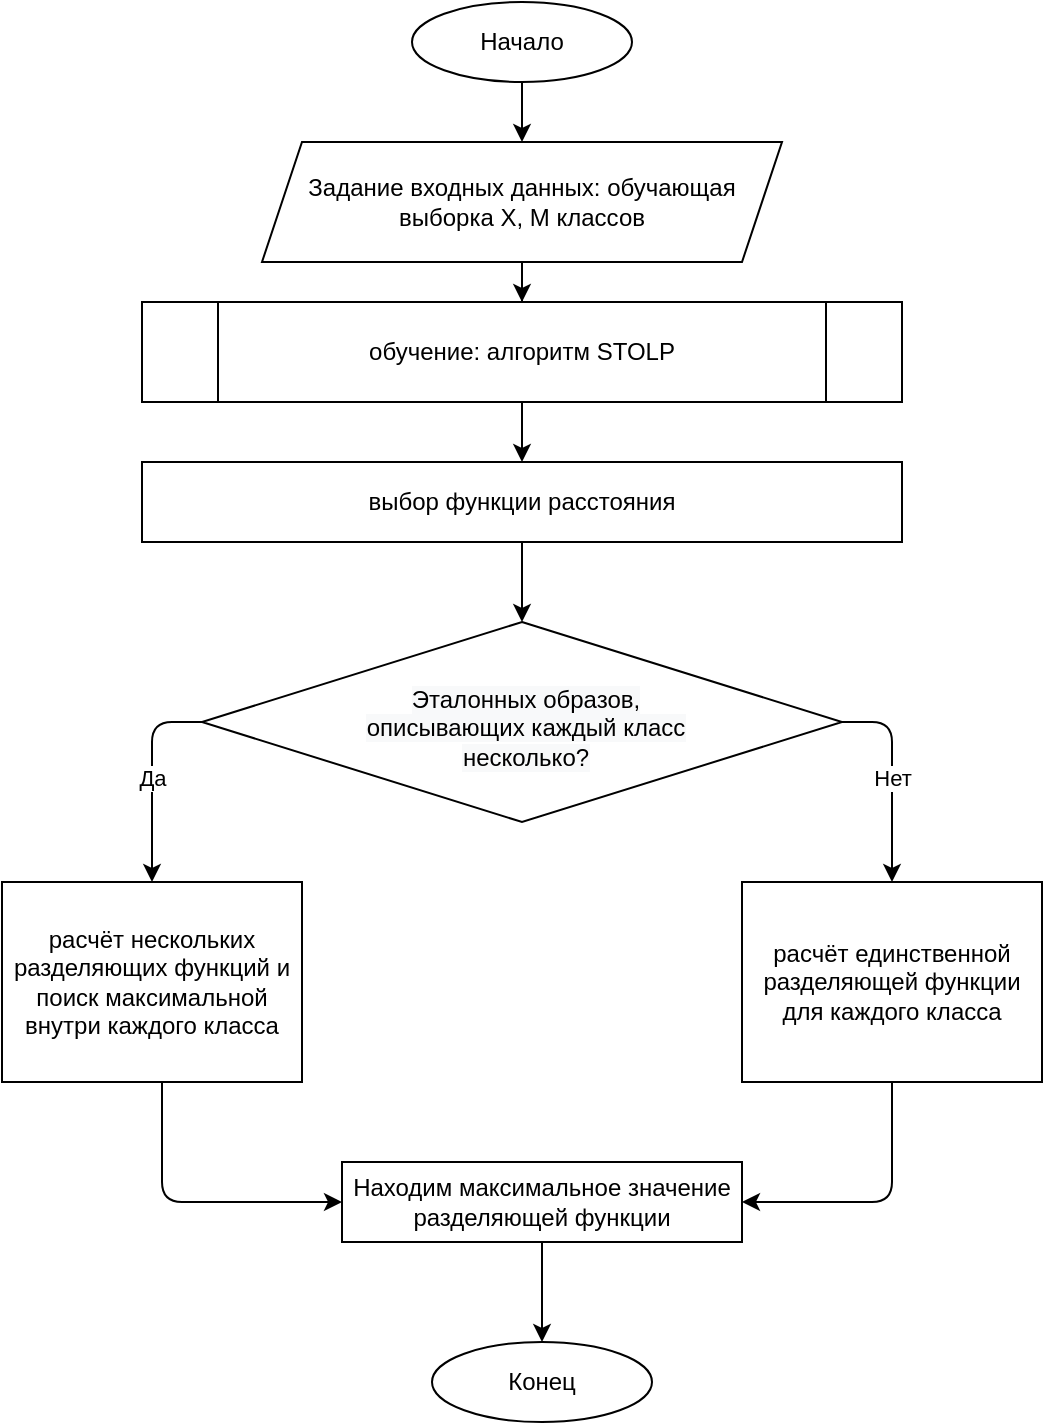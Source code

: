 <mxfile>
    <diagram id="B98Myi7qIVIVGV0O9Yf8" name="Page-1">
        <mxGraphModel dx="432" dy="579" grid="1" gridSize="10" guides="1" tooltips="1" connect="1" arrows="1" fold="1" page="1" pageScale="1" pageWidth="827" pageHeight="1169" background="#ffffff" math="1" shadow="0">
            <root>
                <mxCell id="0"/>
                <mxCell id="1" parent="0"/>
                <mxCell id="huDF47PdF3qLj8TZO268-3" style="edgeStyle=orthogonalEdgeStyle;rounded=0;orthogonalLoop=1;jettySize=auto;html=1;" parent="1" source="huDF47PdF3qLj8TZO268-2" target="13" edge="1">
                    <mxGeometry relative="1" as="geometry">
                        <mxPoint x="380" y="90" as="targetPoint"/>
                    </mxGeometry>
                </mxCell>
                <mxCell id="huDF47PdF3qLj8TZO268-2" value="Начало" style="ellipse;whiteSpace=wrap;html=1;" parent="1" vertex="1">
                    <mxGeometry x="325" y="20" width="110" height="40" as="geometry"/>
                </mxCell>
                <mxCell id="huDF47PdF3qLj8TZO268-14" style="edgeStyle=orthogonalEdgeStyle;rounded=0;orthogonalLoop=1;jettySize=auto;html=1;" parent="1" source="34" target="huDF47PdF3qLj8TZO268-12" edge="1">
                    <mxGeometry relative="1" as="geometry">
                        <mxPoint x="380" y="220" as="sourcePoint"/>
                    </mxGeometry>
                </mxCell>
                <mxCell id="huDF47PdF3qLj8TZO268-11" style="edgeStyle=orthogonalEdgeStyle;rounded=0;orthogonalLoop=1;jettySize=auto;html=1;" parent="1" source="13" target="34" edge="1">
                    <mxGeometry relative="1" as="geometry">
                        <mxPoint x="380" y="150" as="sourcePoint"/>
                        <mxPoint x="380" y="180" as="targetPoint"/>
                    </mxGeometry>
                </mxCell>
                <mxCell id="16" style="edgeStyle=none;html=1;" parent="1" source="huDF47PdF3qLj8TZO268-12" target="8" edge="1">
                    <mxGeometry relative="1" as="geometry">
                        <mxPoint x="380" y="320" as="targetPoint"/>
                    </mxGeometry>
                </mxCell>
                <mxCell id="huDF47PdF3qLj8TZO268-12" value="выбор функции расстояния" style="rounded=0;whiteSpace=wrap;html=1;" parent="1" vertex="1">
                    <mxGeometry x="190" y="250" width="380" height="40" as="geometry"/>
                </mxCell>
                <mxCell id="huDF47PdF3qLj8TZO268-16" value="Конец" style="ellipse;whiteSpace=wrap;html=1;" parent="1" vertex="1">
                    <mxGeometry x="335" y="690" width="110" height="40" as="geometry"/>
                </mxCell>
                <mxCell id="9" value="" style="group" parent="1" vertex="1" connectable="0">
                    <mxGeometry x="220" y="330" width="320" height="100" as="geometry"/>
                </mxCell>
                <mxCell id="8" value="" style="rhombus;whiteSpace=wrap;html=1;fontSize=9;" parent="9" vertex="1">
                    <mxGeometry width="320" height="100" as="geometry"/>
                </mxCell>
                <mxCell id="7" value="&lt;span style=&quot;color: rgb(0, 0, 0); font-family: helvetica; font-size: 12px; font-style: normal; font-weight: 400; letter-spacing: normal; text-indent: 0px; text-transform: none; word-spacing: 0px; background-color: rgb(248, 249, 250); display: inline; float: none;&quot;&gt;Эталонных образов, описывающих каждый класс несколько?&lt;/span&gt;" style="text;whiteSpace=wrap;html=1;fontSize=9;align=center;" parent="9" vertex="1">
                    <mxGeometry x="74" y="25" width="176" height="50" as="geometry"/>
                </mxCell>
                <mxCell id="13" value="" style="shape=parallelogram;perimeter=parallelogramPerimeter;whiteSpace=wrap;html=1;fixedSize=1;" parent="1" vertex="1">
                    <mxGeometry x="250" y="90" width="260" height="60" as="geometry"/>
                </mxCell>
                <mxCell id="14" value="Задание входных данных: обучающая выборка X, M классов" style="text;html=1;strokeColor=none;fillColor=none;align=center;verticalAlign=middle;whiteSpace=wrap;rounded=0;" parent="1" vertex="1">
                    <mxGeometry x="270" y="90" width="220" height="60" as="geometry"/>
                </mxCell>
                <mxCell id="34" value="обучение: алгоритм STOLP" style="shape=process;whiteSpace=wrap;html=1;backgroundOutline=1;" vertex="1" parent="1">
                    <mxGeometry x="190" y="170" width="380" height="50" as="geometry"/>
                </mxCell>
                <mxCell id="43" style="edgeStyle=orthogonalEdgeStyle;html=1;" edge="1" parent="1" source="35" target="41">
                    <mxGeometry relative="1" as="geometry">
                        <Array as="points">
                            <mxPoint x="200" y="620"/>
                        </Array>
                    </mxGeometry>
                </mxCell>
                <mxCell id="35" value="расчёт нескольких разделяющих функций и поиск максимальной внутри каждого класса" style="rounded=0;whiteSpace=wrap;html=1;" vertex="1" parent="1">
                    <mxGeometry x="120" y="460" width="150" height="100" as="geometry"/>
                </mxCell>
                <mxCell id="37" value="Да" style="edgeStyle=orthogonalEdgeStyle;html=1;" edge="1" parent="1" source="8" target="35">
                    <mxGeometry relative="1" as="geometry">
                        <Array as="points">
                            <mxPoint x="195" y="380"/>
                        </Array>
                    </mxGeometry>
                </mxCell>
                <mxCell id="42" style="edgeStyle=orthogonalEdgeStyle;html=1;entryX=1;entryY=0.5;entryDx=0;entryDy=0;" edge="1" parent="1" source="38" target="41">
                    <mxGeometry relative="1" as="geometry"/>
                </mxCell>
                <mxCell id="38" value="расчёт единственной разделяющей функции для каждого класса" style="rounded=0;whiteSpace=wrap;html=1;" vertex="1" parent="1">
                    <mxGeometry x="490" y="460" width="150" height="100" as="geometry"/>
                </mxCell>
                <mxCell id="40" value="Нет" style="edgeStyle=orthogonalEdgeStyle;html=1;exitX=1;exitY=0.5;exitDx=0;exitDy=0;" edge="1" parent="1" source="8" target="38">
                    <mxGeometry relative="1" as="geometry"/>
                </mxCell>
                <mxCell id="44" style="edgeStyle=orthogonalEdgeStyle;html=1;" edge="1" parent="1" source="41" target="huDF47PdF3qLj8TZO268-16">
                    <mxGeometry relative="1" as="geometry"/>
                </mxCell>
                <mxCell id="41" value="Находим максимальное значение разделяющей функции" style="rounded=0;whiteSpace=wrap;html=1;" vertex="1" parent="1">
                    <mxGeometry x="290" y="600" width="200" height="40" as="geometry"/>
                </mxCell>
            </root>
        </mxGraphModel>
    </diagram>
</mxfile>